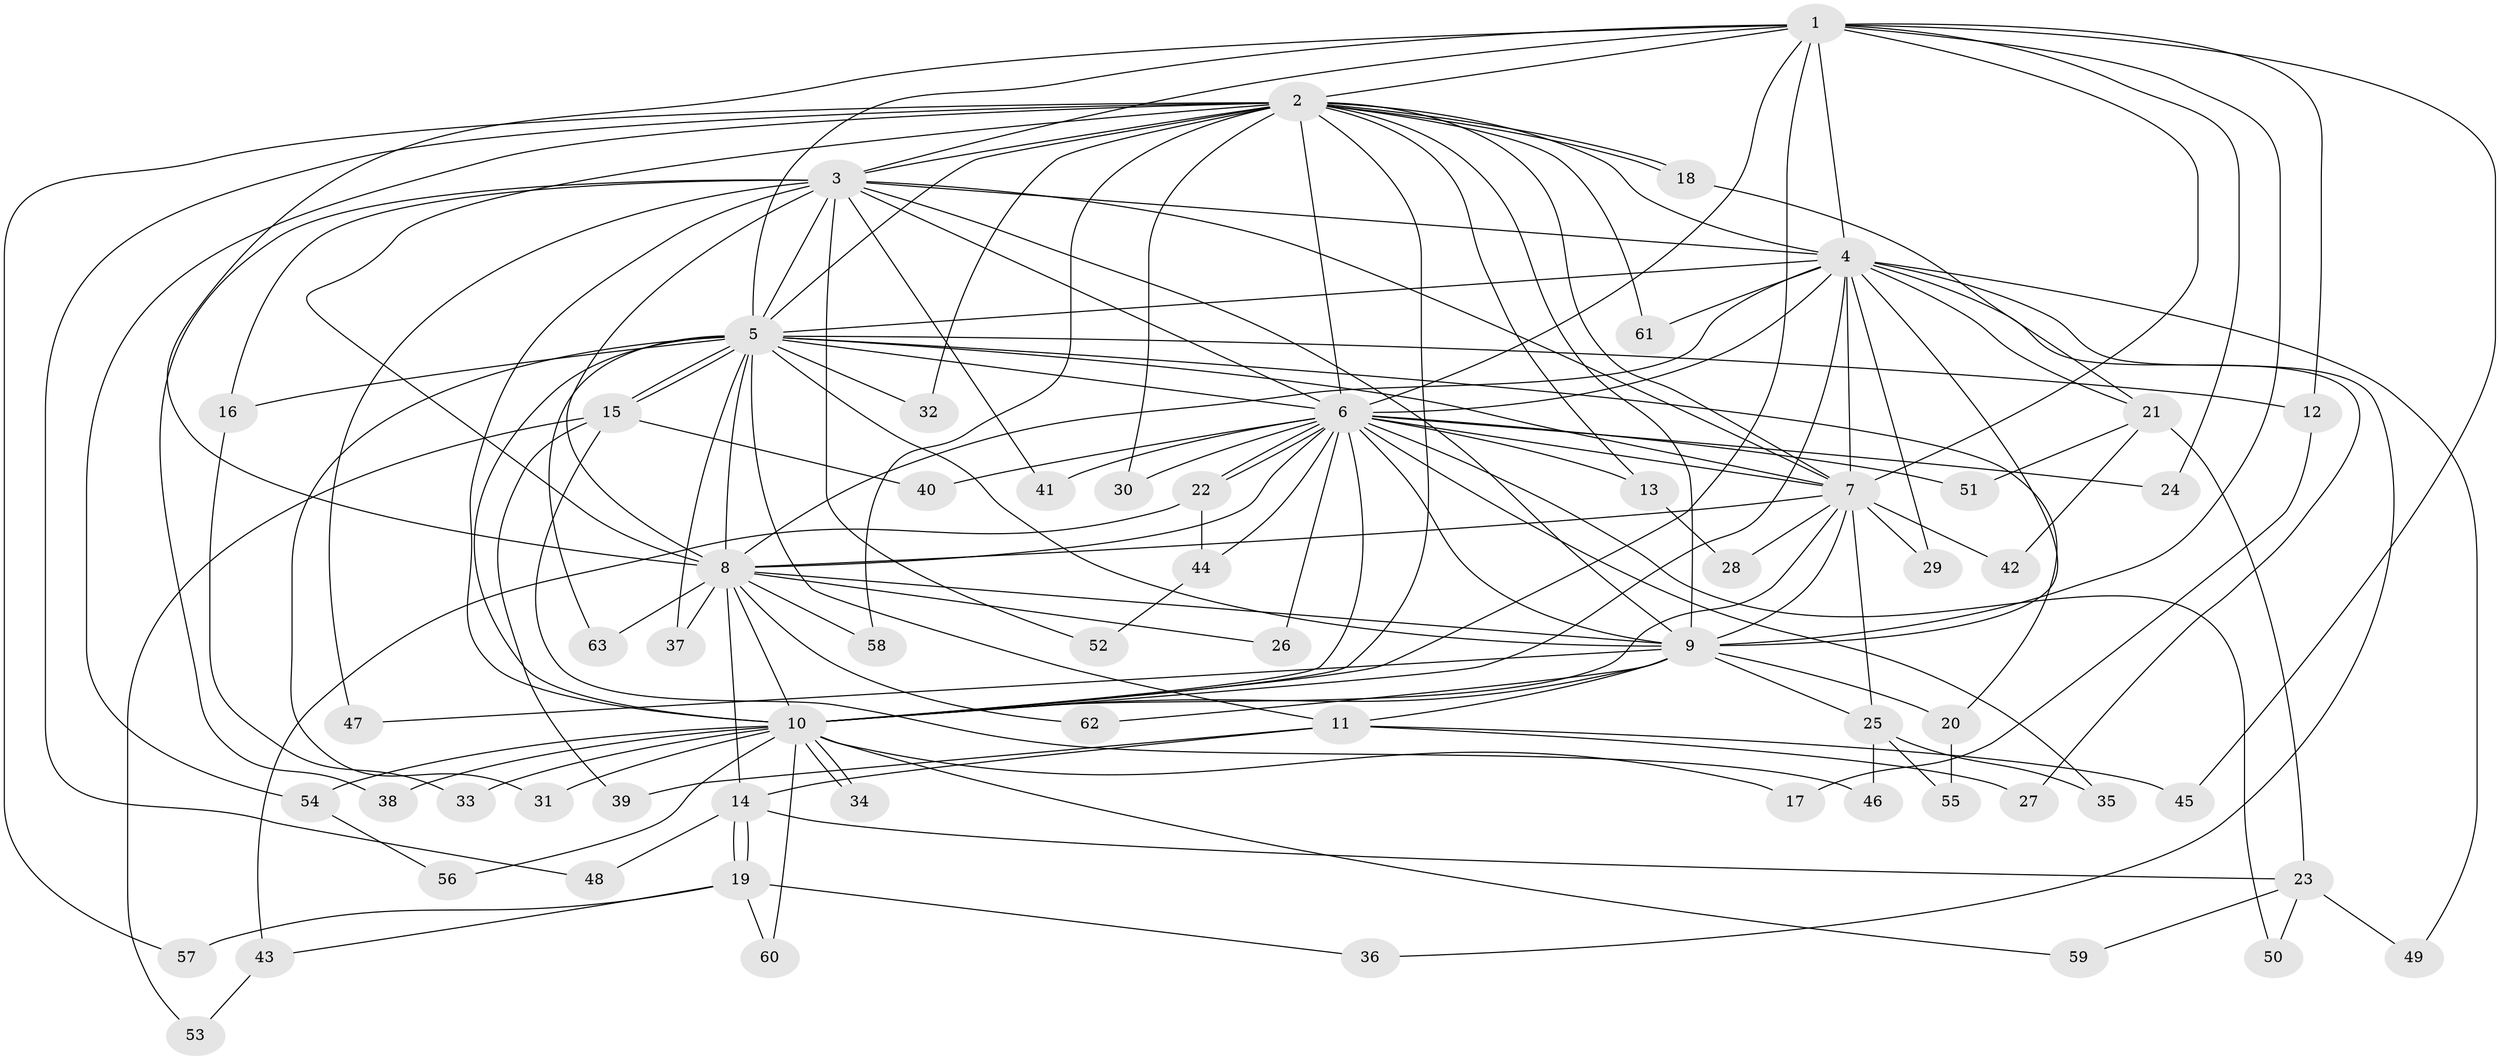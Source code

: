// coarse degree distribution, {15: 0.08, 2: 0.44, 1: 0.36, 4: 0.04, 7: 0.04, 6: 0.04}
// Generated by graph-tools (version 1.1) at 2025/47/03/04/25 21:47:57]
// undirected, 63 vertices, 151 edges
graph export_dot {
graph [start="1"]
  node [color=gray90,style=filled];
  1;
  2;
  3;
  4;
  5;
  6;
  7;
  8;
  9;
  10;
  11;
  12;
  13;
  14;
  15;
  16;
  17;
  18;
  19;
  20;
  21;
  22;
  23;
  24;
  25;
  26;
  27;
  28;
  29;
  30;
  31;
  32;
  33;
  34;
  35;
  36;
  37;
  38;
  39;
  40;
  41;
  42;
  43;
  44;
  45;
  46;
  47;
  48;
  49;
  50;
  51;
  52;
  53;
  54;
  55;
  56;
  57;
  58;
  59;
  60;
  61;
  62;
  63;
  1 -- 2;
  1 -- 3;
  1 -- 4;
  1 -- 5;
  1 -- 6;
  1 -- 7;
  1 -- 8;
  1 -- 9;
  1 -- 10;
  1 -- 12;
  1 -- 24;
  1 -- 45;
  2 -- 3;
  2 -- 4;
  2 -- 5;
  2 -- 6;
  2 -- 7;
  2 -- 8;
  2 -- 9;
  2 -- 10;
  2 -- 13;
  2 -- 18;
  2 -- 18;
  2 -- 30;
  2 -- 32;
  2 -- 48;
  2 -- 54;
  2 -- 57;
  2 -- 58;
  2 -- 61;
  3 -- 4;
  3 -- 5;
  3 -- 6;
  3 -- 7;
  3 -- 8;
  3 -- 9;
  3 -- 10;
  3 -- 16;
  3 -- 38;
  3 -- 41;
  3 -- 47;
  3 -- 52;
  4 -- 5;
  4 -- 6;
  4 -- 7;
  4 -- 8;
  4 -- 9;
  4 -- 10;
  4 -- 21;
  4 -- 27;
  4 -- 29;
  4 -- 36;
  4 -- 49;
  4 -- 61;
  5 -- 6;
  5 -- 7;
  5 -- 8;
  5 -- 9;
  5 -- 10;
  5 -- 11;
  5 -- 12;
  5 -- 15;
  5 -- 15;
  5 -- 16;
  5 -- 20;
  5 -- 31;
  5 -- 32;
  5 -- 37;
  5 -- 63;
  6 -- 7;
  6 -- 8;
  6 -- 9;
  6 -- 10;
  6 -- 13;
  6 -- 22;
  6 -- 22;
  6 -- 24;
  6 -- 26;
  6 -- 30;
  6 -- 35;
  6 -- 40;
  6 -- 41;
  6 -- 44;
  6 -- 50;
  6 -- 51;
  7 -- 8;
  7 -- 9;
  7 -- 10;
  7 -- 25;
  7 -- 28;
  7 -- 29;
  7 -- 42;
  8 -- 9;
  8 -- 10;
  8 -- 14;
  8 -- 26;
  8 -- 37;
  8 -- 58;
  8 -- 62;
  8 -- 63;
  9 -- 10;
  9 -- 11;
  9 -- 20;
  9 -- 25;
  9 -- 47;
  9 -- 62;
  10 -- 17;
  10 -- 31;
  10 -- 33;
  10 -- 34;
  10 -- 34;
  10 -- 38;
  10 -- 54;
  10 -- 56;
  10 -- 59;
  10 -- 60;
  11 -- 14;
  11 -- 27;
  11 -- 39;
  11 -- 45;
  12 -- 17;
  13 -- 28;
  14 -- 19;
  14 -- 19;
  14 -- 23;
  14 -- 48;
  15 -- 39;
  15 -- 40;
  15 -- 46;
  15 -- 53;
  16 -- 33;
  18 -- 21;
  19 -- 36;
  19 -- 43;
  19 -- 57;
  19 -- 60;
  20 -- 55;
  21 -- 23;
  21 -- 42;
  21 -- 51;
  22 -- 43;
  22 -- 44;
  23 -- 49;
  23 -- 50;
  23 -- 59;
  25 -- 35;
  25 -- 46;
  25 -- 55;
  43 -- 53;
  44 -- 52;
  54 -- 56;
}
